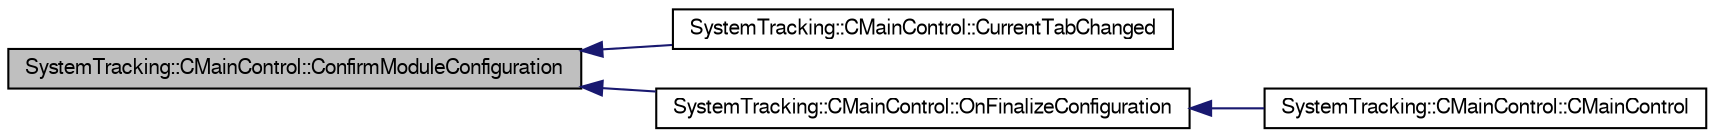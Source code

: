 digraph G
{
  edge [fontname="FreeSans",fontsize="10",labelfontname="FreeSans",labelfontsize="10"];
  node [fontname="FreeSans",fontsize="10",shape=record];
  rankdir="LR";
  Node1 [label="SystemTracking::CMainControl::ConfirmModuleConfiguration",height=0.2,width=0.4,color="black", fillcolor="grey75", style="filled" fontcolor="black"];
  Node1 -> Node2 [dir="back",color="midnightblue",fontsize="10",style="solid",fontname="FreeSans"];
  Node2 [label="SystemTracking::CMainControl::CurrentTabChanged",height=0.2,width=0.4,color="black", fillcolor="white", style="filled",URL="$classSystemTracking_1_1CMainControl.html#a40d476648b94f3b5cc8892cbfe130f61",tooltip="call slot when current tab changed."];
  Node1 -> Node3 [dir="back",color="midnightblue",fontsize="10",style="solid",fontname="FreeSans"];
  Node3 [label="SystemTracking::CMainControl::OnFinalizeConfiguration",height=0.2,width=0.4,color="black", fillcolor="white", style="filled",URL="$classSystemTracking_1_1CMainControl.html#a341ffbc353fc0bac77318eae146bf4d1",tooltip="slot for finalize configuration."];
  Node3 -> Node4 [dir="back",color="midnightblue",fontsize="10",style="solid",fontname="FreeSans"];
  Node4 [label="SystemTracking::CMainControl::CMainControl",height=0.2,width=0.4,color="black", fillcolor="white", style="filled",URL="$classSystemTracking_1_1CMainControl.html#a71967298fb2e9f843c8e58051883e6e4",tooltip="Default constructor."];
}
